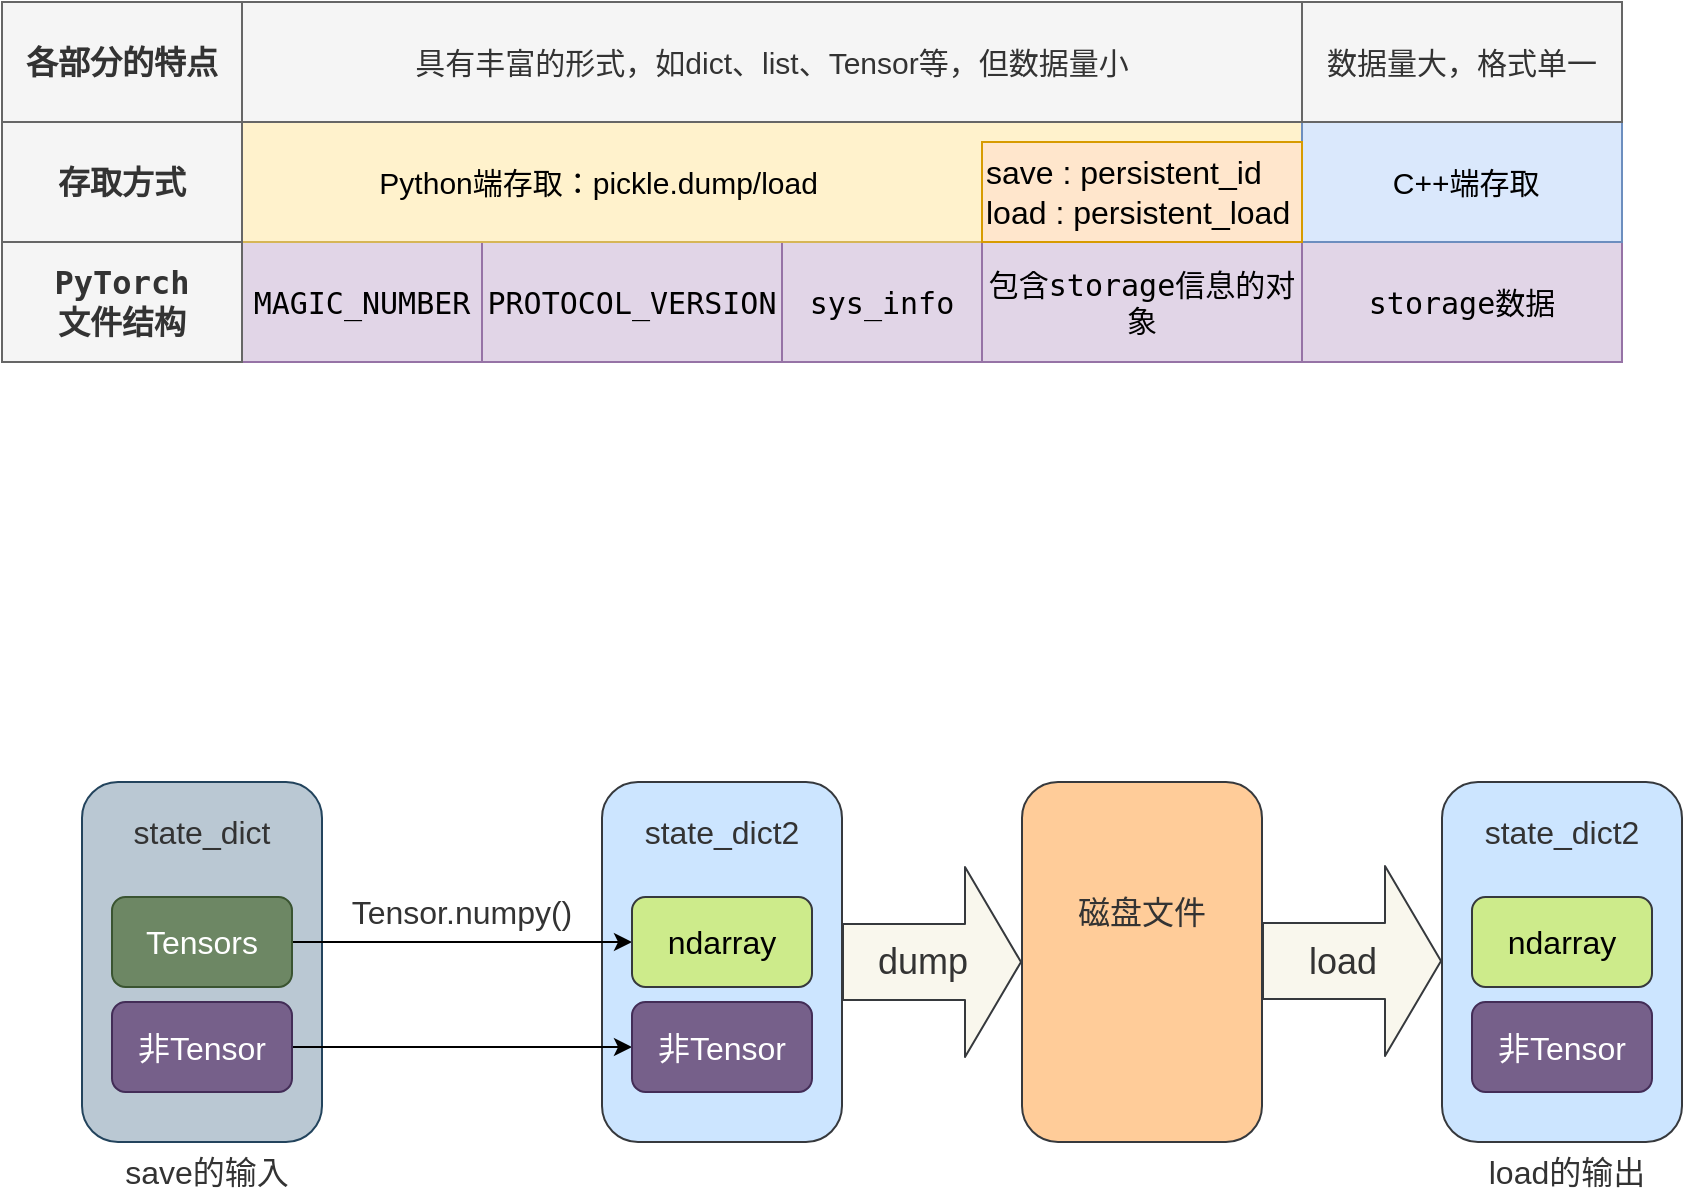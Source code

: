 <mxfile version="14.2.9" type="github">
  <diagram id="TA9kZWug_r85C3clJezx" name="Page-1">
    <mxGraphModel dx="817" dy="487" grid="1" gridSize="10" guides="1" tooltips="1" connect="1" arrows="1" fold="1" page="1" pageScale="1" pageWidth="827" pageHeight="1169" math="0" shadow="0">
      <root>
        <mxCell id="0" />
        <mxCell id="1" parent="0" />
        <mxCell id="7_i-U9n6Cbf5A0pLLuEN-24" value="" style="rounded=1;whiteSpace=wrap;html=1;labelBackgroundColor=none;strokeColor=#36393d;fillColor=#cce5ff;fontSize=16;" vertex="1" parent="1">
          <mxGeometry x="310" y="460" width="120" height="180" as="geometry" />
        </mxCell>
        <mxCell id="7_i-U9n6Cbf5A0pLLuEN-1" value="&lt;span style=&quot;font-family: &amp;quot;source code pro&amp;quot;, monospace; font-size: 15px; text-align: left;&quot;&gt;MAGIC_NUMBER&lt;/span&gt;" style="rounded=0;whiteSpace=wrap;html=1;fontSize=15;labelBackgroundColor=none;fillColor=#e1d5e7;strokeColor=#9673a6;" vertex="1" parent="1">
          <mxGeometry x="130" y="190" width="120" height="60" as="geometry" />
        </mxCell>
        <mxCell id="7_i-U9n6Cbf5A0pLLuEN-2" value="&lt;span style=&quot;font-family: &amp;quot;source code pro&amp;quot;, monospace; font-size: 15px; text-align: left;&quot;&gt;PROTOCOL_VERSION&lt;/span&gt;" style="rounded=0;whiteSpace=wrap;html=1;fontSize=15;labelBackgroundColor=none;fillColor=#e1d5e7;strokeColor=#9673a6;" vertex="1" parent="1">
          <mxGeometry x="250" y="190" width="150" height="60" as="geometry" />
        </mxCell>
        <mxCell id="7_i-U9n6Cbf5A0pLLuEN-9" value="" style="edgeStyle=orthogonalEdgeStyle;rounded=0;orthogonalLoop=1;jettySize=auto;html=1;" edge="1" parent="1" source="7_i-U9n6Cbf5A0pLLuEN-3" target="7_i-U9n6Cbf5A0pLLuEN-8">
          <mxGeometry relative="1" as="geometry" />
        </mxCell>
        <mxCell id="7_i-U9n6Cbf5A0pLLuEN-10" value="" style="edgeStyle=orthogonalEdgeStyle;rounded=0;orthogonalLoop=1;jettySize=auto;html=1;fontSize=15;" edge="1" parent="1" source="7_i-U9n6Cbf5A0pLLuEN-3" target="7_i-U9n6Cbf5A0pLLuEN-6">
          <mxGeometry relative="1" as="geometry" />
        </mxCell>
        <mxCell id="7_i-U9n6Cbf5A0pLLuEN-3" value="&lt;span style=&quot;font-family: &amp;quot;source code pro&amp;quot;, monospace; font-size: 15px; text-align: left;&quot;&gt;sys_info&lt;/span&gt;" style="rounded=0;whiteSpace=wrap;html=1;fontSize=15;labelBackgroundColor=none;fillColor=#e1d5e7;strokeColor=#9673a6;" vertex="1" parent="1">
          <mxGeometry x="400" y="190" width="100" height="60" as="geometry" />
        </mxCell>
        <mxCell id="7_i-U9n6Cbf5A0pLLuEN-4" value="&lt;span style=&quot;font-family: &amp;quot;source code pro&amp;quot;, monospace; text-align: left; font-size: 15px;&quot;&gt;&lt;font style=&quot;font-size: 15px&quot;&gt;包含storage信息的对象&lt;/font&gt;&lt;/span&gt;" style="rounded=0;whiteSpace=wrap;html=1;fontSize=15;labelBackgroundColor=none;fillColor=#e1d5e7;strokeColor=#9673a6;" vertex="1" parent="1">
          <mxGeometry x="500" y="190" width="160" height="60" as="geometry" />
        </mxCell>
        <mxCell id="7_i-U9n6Cbf5A0pLLuEN-5" value="&lt;span style=&quot;font-family: &amp;quot;source code pro&amp;quot;, monospace; font-size: 15px; text-align: left;&quot;&gt;storage数据&lt;/span&gt;" style="rounded=0;whiteSpace=wrap;html=1;fontSize=15;labelBackgroundColor=none;fillColor=#e1d5e7;strokeColor=#9673a6;" vertex="1" parent="1">
          <mxGeometry x="660" y="190" width="160" height="60" as="geometry" />
        </mxCell>
        <mxCell id="7_i-U9n6Cbf5A0pLLuEN-6" value="&lt;font&gt;&amp;nbsp; &amp;nbsp; &amp;nbsp; &amp;nbsp; &amp;nbsp; &amp;nbsp; &amp;nbsp; &amp;nbsp; Python端存取：pickle.dump/load&lt;/font&gt;" style="rounded=0;whiteSpace=wrap;html=1;fontSize=15;align=left;fillColor=#fff2cc;strokeColor=#d6b656;" vertex="1" parent="1">
          <mxGeometry x="130" y="130" width="530" height="60" as="geometry" />
        </mxCell>
        <mxCell id="7_i-U9n6Cbf5A0pLLuEN-7" value="&lt;font&gt;&amp;nbsp;C++端存取&lt;/font&gt;" style="rounded=0;whiteSpace=wrap;html=1;fontSize=15;align=center;fillColor=#dae8fc;strokeColor=#6c8ebf;" vertex="1" parent="1">
          <mxGeometry x="660" y="130" width="160" height="60" as="geometry" />
        </mxCell>
        <mxCell id="7_i-U9n6Cbf5A0pLLuEN-8" value="&lt;font style=&quot;font-size: 16px&quot;&gt;save : persistent_id&lt;br&gt;load : persistent_load&lt;/font&gt;" style="rounded=0;whiteSpace=wrap;html=1;align=left;fillColor=#ffe6cc;strokeColor=#d79b00;" vertex="1" parent="1">
          <mxGeometry x="500" y="140" width="160" height="50" as="geometry" />
        </mxCell>
        <mxCell id="7_i-U9n6Cbf5A0pLLuEN-11" value="具有丰富的形式，如dict、list、Tensor等，但数据量小" style="rounded=0;whiteSpace=wrap;html=1;fontSize=15;fillColor=#f5f5f5;strokeColor=#666666;fontColor=#333333;" vertex="1" parent="1">
          <mxGeometry x="130" y="70" width="530" height="60" as="geometry" />
        </mxCell>
        <mxCell id="7_i-U9n6Cbf5A0pLLuEN-12" value="数据量大，格式单一" style="rounded=0;whiteSpace=wrap;html=1;fontSize=15;fillColor=#f5f5f5;strokeColor=#666666;fontColor=#333333;" vertex="1" parent="1">
          <mxGeometry x="660" y="70" width="160" height="60" as="geometry" />
        </mxCell>
        <mxCell id="7_i-U9n6Cbf5A0pLLuEN-13" value="&lt;span style=&quot;font-family: &amp;quot;source code pro&amp;quot;, monospace; font-size: 16px; text-align: left;&quot;&gt;PyTorch&lt;br style=&quot;font-size: 16px;&quot;&gt;文件结构&lt;/span&gt;" style="rounded=0;whiteSpace=wrap;html=1;fontSize=16;fontStyle=1;fillColor=#f5f5f5;strokeColor=#666666;labelBackgroundColor=none;fontColor=#333333;" vertex="1" parent="1">
          <mxGeometry x="10" y="190" width="120" height="60" as="geometry" />
        </mxCell>
        <mxCell id="7_i-U9n6Cbf5A0pLLuEN-14" value="&lt;span style=&quot;font-family: &amp;quot;source code pro&amp;quot;, monospace; font-size: 16px; text-align: left;&quot;&gt;存取方式&lt;/span&gt;" style="rounded=0;whiteSpace=wrap;html=1;fontSize=16;fontStyle=1;fillColor=#f5f5f5;strokeColor=#666666;labelBackgroundColor=none;fontColor=#333333;" vertex="1" parent="1">
          <mxGeometry x="10" y="130" width="120" height="60" as="geometry" />
        </mxCell>
        <mxCell id="7_i-U9n6Cbf5A0pLLuEN-15" value="&lt;span style=&quot;font-family: &amp;quot;source code pro&amp;quot;, monospace; font-size: 16px; text-align: left;&quot;&gt;各部分的特点&lt;/span&gt;" style="rounded=0;whiteSpace=wrap;html=1;fontSize=16;fontStyle=1;fillColor=#f5f5f5;strokeColor=#666666;labelBackgroundColor=none;fontColor=#333333;" vertex="1" parent="1">
          <mxGeometry x="10" y="70" width="120" height="60" as="geometry" />
        </mxCell>
        <mxCell id="7_i-U9n6Cbf5A0pLLuEN-16" value="" style="rounded=1;whiteSpace=wrap;html=1;labelBackgroundColor=none;strokeColor=#23445d;fillColor=#bac8d3;fontSize=16;" vertex="1" parent="1">
          <mxGeometry x="50" y="460" width="120" height="180" as="geometry" />
        </mxCell>
        <mxCell id="7_i-U9n6Cbf5A0pLLuEN-17" value="state_dict" style="text;html=1;strokeColor=none;fillColor=none;align=center;verticalAlign=middle;whiteSpace=wrap;rounded=0;labelBackgroundColor=none;fontSize=16;fontColor=#333333;" vertex="1" parent="1">
          <mxGeometry x="75" y="470" width="70" height="30" as="geometry" />
        </mxCell>
        <mxCell id="7_i-U9n6Cbf5A0pLLuEN-23" style="edgeStyle=orthogonalEdgeStyle;rounded=0;orthogonalLoop=1;jettySize=auto;html=1;exitX=1;exitY=0.5;exitDx=0;exitDy=0;entryX=0;entryY=0.5;entryDx=0;entryDy=0;fontSize=16;fontColor=#333333;" edge="1" parent="1" source="7_i-U9n6Cbf5A0pLLuEN-19" target="7_i-U9n6Cbf5A0pLLuEN-22">
          <mxGeometry relative="1" as="geometry" />
        </mxCell>
        <mxCell id="7_i-U9n6Cbf5A0pLLuEN-19" value="Tensors" style="rounded=1;whiteSpace=wrap;html=1;labelBackgroundColor=none;strokeColor=#3A5431;fillColor=#6d8764;fontSize=16;fontColor=#ffffff;" vertex="1" parent="1">
          <mxGeometry x="65" y="517.5" width="90" height="45" as="geometry" />
        </mxCell>
        <mxCell id="7_i-U9n6Cbf5A0pLLuEN-28" style="edgeStyle=orthogonalEdgeStyle;rounded=0;orthogonalLoop=1;jettySize=auto;html=1;exitX=1;exitY=0.5;exitDx=0;exitDy=0;entryX=0;entryY=0.5;entryDx=0;entryDy=0;fontSize=16;fontColor=#333333;" edge="1" parent="1" source="7_i-U9n6Cbf5A0pLLuEN-21" target="7_i-U9n6Cbf5A0pLLuEN-27">
          <mxGeometry relative="1" as="geometry" />
        </mxCell>
        <mxCell id="7_i-U9n6Cbf5A0pLLuEN-21" value="非Tensor" style="rounded=1;whiteSpace=wrap;html=1;labelBackgroundColor=none;strokeColor=#432D57;fillColor=#76608a;fontSize=16;fontColor=#ffffff;" vertex="1" parent="1">
          <mxGeometry x="65" y="570" width="90" height="45" as="geometry" />
        </mxCell>
        <mxCell id="7_i-U9n6Cbf5A0pLLuEN-22" value="ndarray" style="rounded=1;whiteSpace=wrap;html=1;labelBackgroundColor=none;strokeColor=#36393d;fillColor=#cdeb8b;fontSize=16;" vertex="1" parent="1">
          <mxGeometry x="325" y="517.5" width="90" height="45" as="geometry" />
        </mxCell>
        <mxCell id="7_i-U9n6Cbf5A0pLLuEN-25" value="state_dict2" style="text;html=1;strokeColor=none;fillColor=none;align=center;verticalAlign=middle;whiteSpace=wrap;rounded=0;labelBackgroundColor=none;fontSize=16;fontColor=#333333;" vertex="1" parent="1">
          <mxGeometry x="335" y="470" width="70" height="30" as="geometry" />
        </mxCell>
        <mxCell id="7_i-U9n6Cbf5A0pLLuEN-27" value="非Tensor" style="rounded=1;whiteSpace=wrap;html=1;labelBackgroundColor=none;strokeColor=#432D57;fillColor=#76608a;fontSize=16;fontColor=#ffffff;" vertex="1" parent="1">
          <mxGeometry x="325" y="570" width="90" height="45" as="geometry" />
        </mxCell>
        <mxCell id="7_i-U9n6Cbf5A0pLLuEN-29" value="Tensor.numpy()" style="text;html=1;strokeColor=none;fillColor=none;align=center;verticalAlign=middle;whiteSpace=wrap;rounded=0;labelBackgroundColor=none;fontSize=16;fontColor=#333333;" vertex="1" parent="1">
          <mxGeometry x="180" y="510" width="120" height="30" as="geometry" />
        </mxCell>
        <mxCell id="7_i-U9n6Cbf5A0pLLuEN-30" value="" style="rounded=1;whiteSpace=wrap;html=1;labelBackgroundColor=none;strokeColor=#36393d;fillColor=#ffcc99;fontSize=16;" vertex="1" parent="1">
          <mxGeometry x="520" y="460" width="120" height="180" as="geometry" />
        </mxCell>
        <mxCell id="7_i-U9n6Cbf5A0pLLuEN-32" value="" style="shape=flexArrow;endArrow=classic;html=1;fontSize=16;fontColor=#333333;entryX=0;entryY=0.5;entryDx=0;entryDy=0;exitX=1;exitY=0.5;exitDx=0;exitDy=0;width=38;endSize=9;endWidth=56;fillColor=#f9f7ed;strokeColor=#36393d;" edge="1" parent="1" source="7_i-U9n6Cbf5A0pLLuEN-24" target="7_i-U9n6Cbf5A0pLLuEN-30">
          <mxGeometry width="50" height="50" relative="1" as="geometry">
            <mxPoint x="430" y="562.5" as="sourcePoint" />
            <mxPoint x="480" y="512.5" as="targetPoint" />
          </mxGeometry>
        </mxCell>
        <mxCell id="7_i-U9n6Cbf5A0pLLuEN-34" value="dump" style="edgeLabel;html=1;align=center;verticalAlign=middle;resizable=0;points=[];fontSize=18;fontColor=#333333;labelBackgroundColor=none;" vertex="1" connectable="0" parent="7_i-U9n6Cbf5A0pLLuEN-32">
          <mxGeometry x="-0.333" y="9" relative="1" as="geometry">
            <mxPoint x="10" y="9" as="offset" />
          </mxGeometry>
        </mxCell>
        <mxCell id="7_i-U9n6Cbf5A0pLLuEN-33" value="磁盘文件" style="text;html=1;strokeColor=none;fillColor=none;align=center;verticalAlign=middle;whiteSpace=wrap;rounded=0;labelBackgroundColor=none;fontSize=16;fontColor=#333333;" vertex="1" parent="1">
          <mxGeometry x="545" y="510" width="70" height="30" as="geometry" />
        </mxCell>
        <mxCell id="7_i-U9n6Cbf5A0pLLuEN-35" value="" style="shape=flexArrow;endArrow=classic;html=1;fontSize=16;fontColor=#333333;entryX=0;entryY=0.5;entryDx=0;entryDy=0;exitX=1;exitY=0.5;exitDx=0;exitDy=0;width=38;endSize=9;endWidth=56;fillColor=#f9f7ed;strokeColor=#36393d;" edge="1" parent="1">
          <mxGeometry width="50" height="50" relative="1" as="geometry">
            <mxPoint x="640" y="549.5" as="sourcePoint" />
            <mxPoint x="730" y="549.5" as="targetPoint" />
          </mxGeometry>
        </mxCell>
        <mxCell id="7_i-U9n6Cbf5A0pLLuEN-36" value="load" style="edgeLabel;html=1;align=center;verticalAlign=middle;resizable=0;points=[];fontSize=18;fontColor=#333333;labelBackgroundColor=none;" vertex="1" connectable="0" parent="7_i-U9n6Cbf5A0pLLuEN-35">
          <mxGeometry x="-0.333" y="9" relative="1" as="geometry">
            <mxPoint x="10" y="9" as="offset" />
          </mxGeometry>
        </mxCell>
        <mxCell id="7_i-U9n6Cbf5A0pLLuEN-40" value="" style="rounded=1;whiteSpace=wrap;html=1;labelBackgroundColor=none;strokeColor=#36393d;fillColor=#cce5ff;fontSize=16;" vertex="1" parent="1">
          <mxGeometry x="730" y="460" width="120" height="180" as="geometry" />
        </mxCell>
        <mxCell id="7_i-U9n6Cbf5A0pLLuEN-41" value="ndarray" style="rounded=1;whiteSpace=wrap;html=1;labelBackgroundColor=none;strokeColor=#36393d;fillColor=#cdeb8b;fontSize=16;" vertex="1" parent="1">
          <mxGeometry x="745" y="517.5" width="90" height="45" as="geometry" />
        </mxCell>
        <mxCell id="7_i-U9n6Cbf5A0pLLuEN-42" value="state_dict2" style="text;html=1;strokeColor=none;fillColor=none;align=center;verticalAlign=middle;whiteSpace=wrap;rounded=0;labelBackgroundColor=none;fontSize=16;fontColor=#333333;" vertex="1" parent="1">
          <mxGeometry x="755" y="470" width="70" height="30" as="geometry" />
        </mxCell>
        <mxCell id="7_i-U9n6Cbf5A0pLLuEN-43" value="非Tensor" style="rounded=1;whiteSpace=wrap;html=1;labelBackgroundColor=none;strokeColor=#432D57;fillColor=#76608a;fontSize=16;fontColor=#ffffff;" vertex="1" parent="1">
          <mxGeometry x="745" y="570" width="90" height="45" as="geometry" />
        </mxCell>
        <mxCell id="7_i-U9n6Cbf5A0pLLuEN-44" value="save的输入" style="text;html=1;strokeColor=none;fillColor=none;align=center;verticalAlign=middle;whiteSpace=wrap;rounded=0;labelBackgroundColor=none;fontSize=16;fontColor=#333333;" vertex="1" parent="1">
          <mxGeometry x="55" y="640" width="115" height="30" as="geometry" />
        </mxCell>
        <mxCell id="7_i-U9n6Cbf5A0pLLuEN-45" value="load的输出" style="text;html=1;strokeColor=none;fillColor=none;align=center;verticalAlign=middle;whiteSpace=wrap;rounded=0;labelBackgroundColor=none;fontSize=16;fontColor=#333333;" vertex="1" parent="1">
          <mxGeometry x="735" y="640" width="115" height="30" as="geometry" />
        </mxCell>
      </root>
    </mxGraphModel>
  </diagram>
</mxfile>
